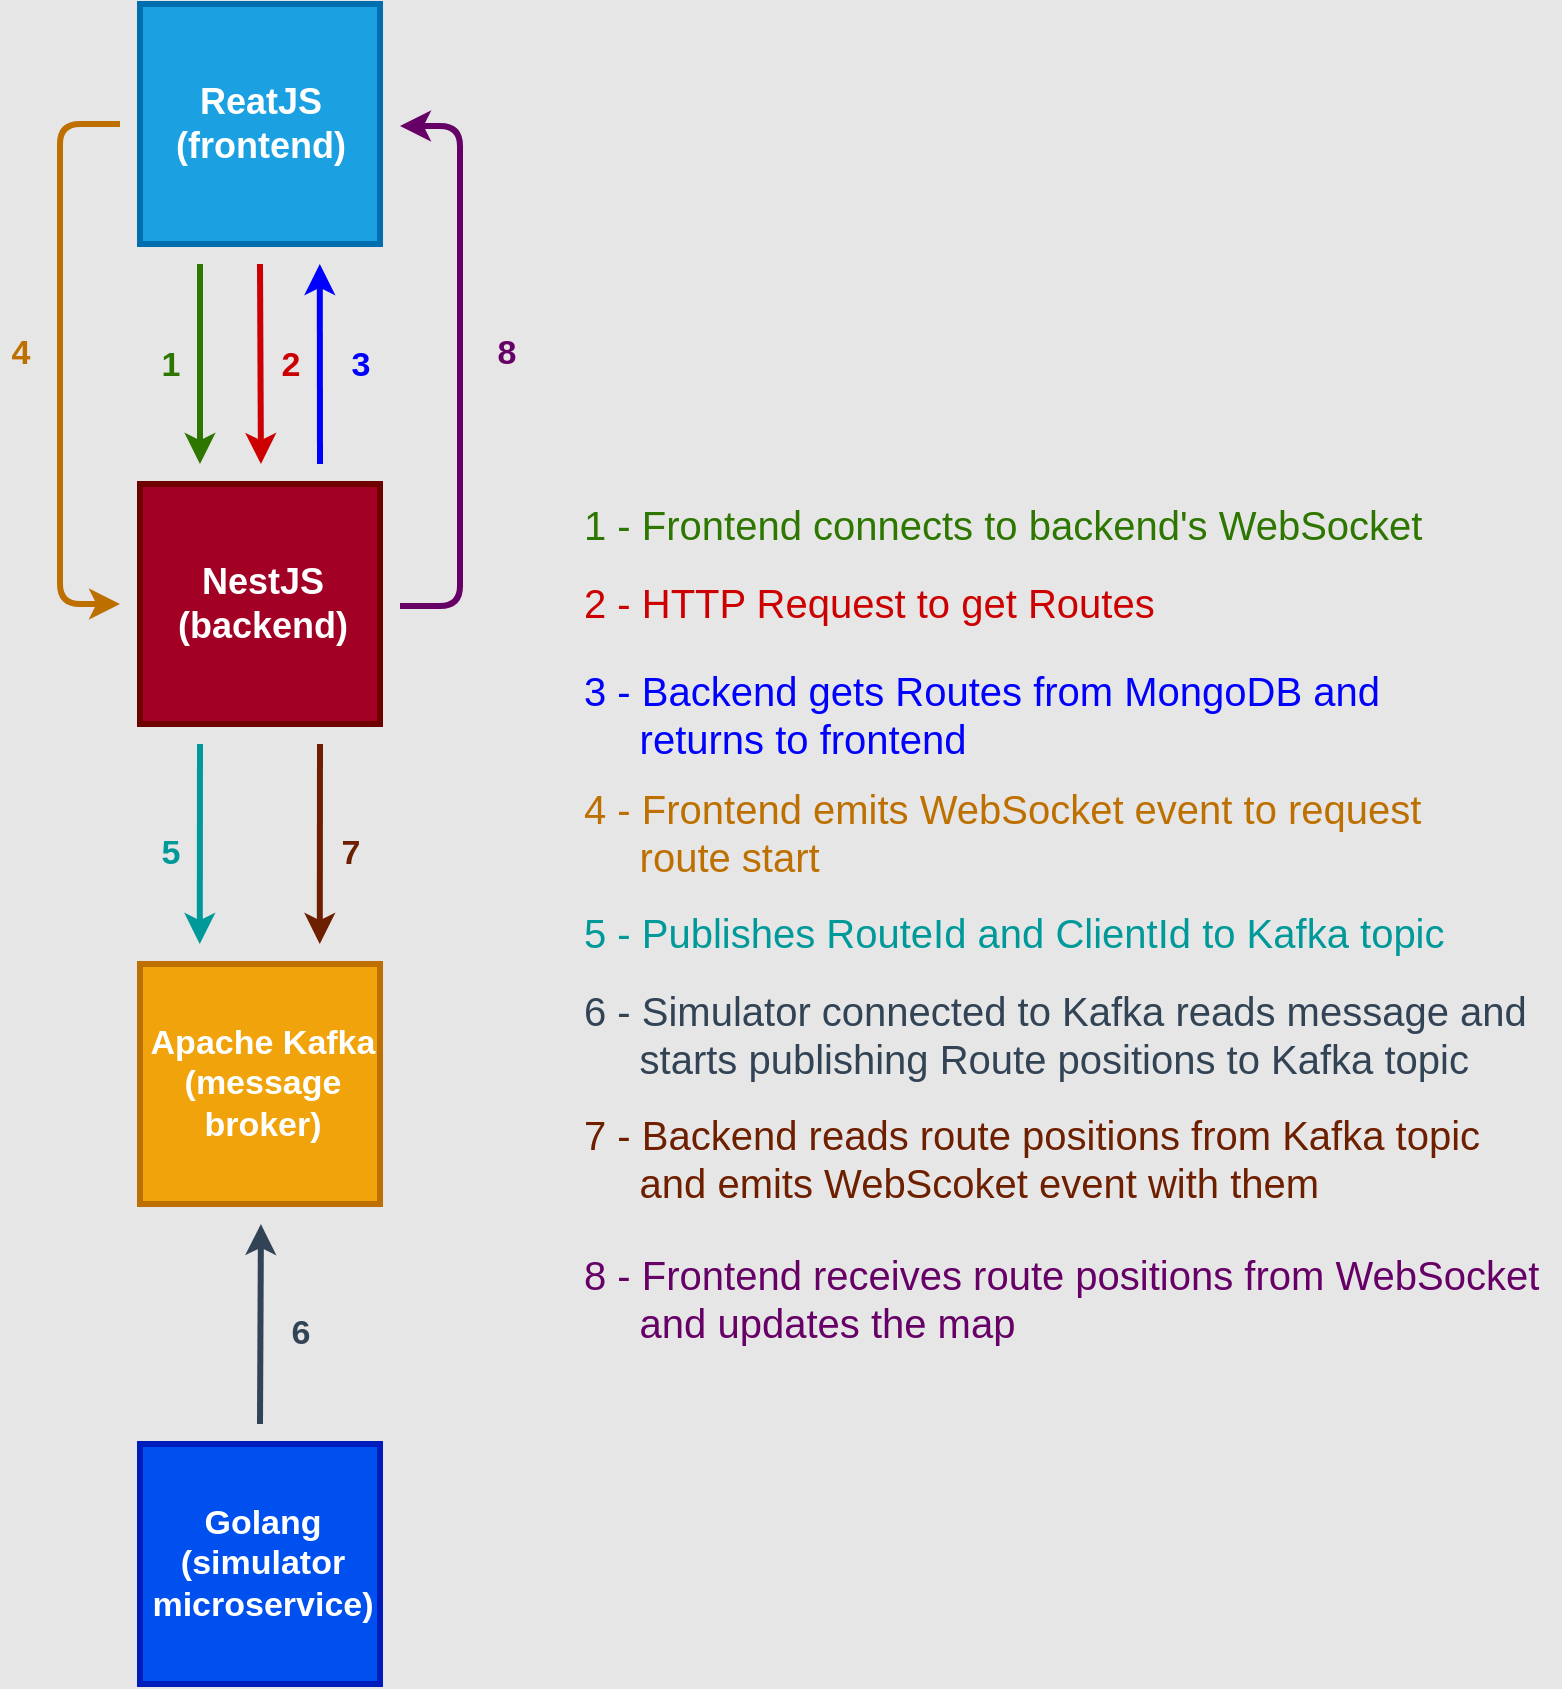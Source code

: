 <mxfile>
    <diagram id="8EirVNu_6AtDNZnTqa_H" name="Page-1">
        <mxGraphModel dx="1015" dy="782" grid="0" gridSize="10" guides="1" tooltips="1" connect="1" arrows="1" fold="1" page="1" pageScale="1" pageWidth="827" pageHeight="1169" background="#E6E6E6" math="0" shadow="0">
            <root>
                <mxCell id="0"/>
                <mxCell id="1" parent="0"/>
                <mxCell id="10" style="edgeStyle=none;html=1;fontSize=17;fontColor=#FFFFFF;fillColor=#60a917;strokeColor=#2D7600;strokeWidth=3;" parent="1" edge="1">
                    <mxGeometry relative="1" as="geometry">
                        <mxPoint x="130" y="290" as="sourcePoint"/>
                        <mxPoint x="130" y="390" as="targetPoint"/>
                    </mxGeometry>
                </mxCell>
                <mxCell id="12" style="edgeStyle=none;html=1;fontSize=17;fontColor=#FF0000;strokeColor=#CC0000;strokeWidth=3;fillColor=#d80073;" parent="1" edge="1">
                    <mxGeometry relative="1" as="geometry">
                        <mxPoint x="160.471" y="390" as="targetPoint"/>
                        <mxPoint x="160" y="290" as="sourcePoint"/>
                    </mxGeometry>
                </mxCell>
                <mxCell id="16" style="edgeStyle=none;html=1;fontSize=17;fontColor=#314354;strokeColor=#BD7000;strokeWidth=3;fillColor=#f0a30a;" parent="1" edge="1">
                    <mxGeometry relative="1" as="geometry">
                        <mxPoint x="90" y="220" as="sourcePoint"/>
                        <mxPoint x="90" y="460" as="targetPoint"/>
                        <Array as="points">
                            <mxPoint x="60" y="220"/>
                            <mxPoint x="60" y="460"/>
                        </Array>
                    </mxGeometry>
                </mxCell>
                <mxCell id="2" value="" style="whiteSpace=wrap;html=1;aspect=fixed;fillColor=#1ba1e2;fontColor=#ffffff;strokeColor=#006EAF;strokeWidth=3;" parent="1" vertex="1">
                    <mxGeometry x="100" y="160" width="120" height="120" as="geometry"/>
                </mxCell>
                <mxCell id="3" value="ReatJS&lt;br style=&quot;font-size: 18px;&quot;&gt;(frontend)" style="text;html=1;resizable=0;autosize=1;align=center;verticalAlign=middle;points=[];fillColor=none;strokeColor=none;rounded=0;fontColor=#FFFFFF;fontStyle=1;fontSize=18;" parent="1" vertex="1">
                    <mxGeometry x="112.5" y="196" width="95" height="48" as="geometry"/>
                </mxCell>
                <mxCell id="14" style="edgeStyle=none;html=1;fontSize=17;fontColor=#A50040;strokeColor=#0000FF;strokeWidth=3;fillColor=#647687;" parent="1" edge="1">
                    <mxGeometry relative="1" as="geometry">
                        <mxPoint x="189.882" y="290" as="targetPoint"/>
                        <mxPoint x="190" y="390" as="sourcePoint"/>
                    </mxGeometry>
                </mxCell>
                <mxCell id="18" style="edgeStyle=none;html=1;fontSize=17;fontColor=#C73500;strokeColor=#009999;strokeWidth=3;fillColor=#e3c800;" parent="1" edge="1">
                    <mxGeometry relative="1" as="geometry">
                        <mxPoint x="129.882" y="630" as="targetPoint"/>
                        <mxPoint x="130" y="530" as="sourcePoint"/>
                    </mxGeometry>
                </mxCell>
                <mxCell id="22" style="edgeStyle=none;html=1;fontSize=17;fontColor=#FF8000;strokeColor=#6D1F00;strokeWidth=3;fillColor=#a0522d;" parent="1" edge="1">
                    <mxGeometry relative="1" as="geometry">
                        <mxPoint x="189.882" y="630" as="targetPoint"/>
                        <mxPoint x="190" y="530" as="sourcePoint"/>
                    </mxGeometry>
                </mxCell>
                <mxCell id="4" value="" style="whiteSpace=wrap;html=1;aspect=fixed;fillColor=#a20025;fontColor=#ffffff;strokeColor=#6F0000;strokeWidth=3;" parent="1" vertex="1">
                    <mxGeometry x="100" y="400" width="120" height="120" as="geometry"/>
                </mxCell>
                <mxCell id="5" value="NestJS&lt;br&gt;(backend)" style="text;html=1;resizable=0;autosize=1;align=center;verticalAlign=middle;points=[];fillColor=none;strokeColor=none;rounded=0;fontColor=#FFFFFF;fontStyle=1;fontSize=18;" parent="1" vertex="1">
                    <mxGeometry x="110.5" y="435" width="100" height="50" as="geometry"/>
                </mxCell>
                <mxCell id="6" value="" style="whiteSpace=wrap;html=1;aspect=fixed;fillColor=#f0a30a;fontColor=#000000;strokeColor=#BD7000;strokeWidth=3;" parent="1" vertex="1">
                    <mxGeometry x="100" y="640" width="120" height="120" as="geometry"/>
                </mxCell>
                <mxCell id="7" value="Apache Kafka&lt;br style=&quot;font-size: 17px;&quot;&gt;(message&lt;br style=&quot;font-size: 17px;&quot;&gt;broker)" style="text;html=1;resizable=0;autosize=1;align=center;verticalAlign=middle;points=[];fillColor=none;strokeColor=none;rounded=0;fontColor=#FFFFFF;fontStyle=1;fontSize=17;" parent="1" vertex="1">
                    <mxGeometry x="95.5" y="665" width="130" height="70" as="geometry"/>
                </mxCell>
                <mxCell id="20" style="edgeStyle=none;html=1;fontSize=17;fontColor=#00CCCC;strokeColor=#314354;strokeWidth=3;fillColor=#e51400;" parent="1" edge="1">
                    <mxGeometry relative="1" as="geometry">
                        <mxPoint x="160.471" y="770" as="targetPoint"/>
                        <mxPoint x="160" y="870" as="sourcePoint"/>
                    </mxGeometry>
                </mxCell>
                <mxCell id="8" value="" style="whiteSpace=wrap;html=1;aspect=fixed;fillColor=#0050ef;fontColor=#ffffff;strokeColor=#001DBC;strokeWidth=3;" parent="1" vertex="1">
                    <mxGeometry x="100" y="880" width="120" height="120" as="geometry"/>
                </mxCell>
                <mxCell id="9" value="Golang&lt;br style=&quot;font-size: 17px;&quot;&gt;(simulator&lt;br style=&quot;font-size: 17px;&quot;&gt;microservice)" style="text;html=1;resizable=0;autosize=1;align=center;verticalAlign=middle;points=[];fillColor=none;strokeColor=none;rounded=0;fontColor=#FFFFFF;fontStyle=1;fontSize=17;" parent="1" vertex="1">
                    <mxGeometry x="95.5" y="905" width="130" height="70" as="geometry"/>
                </mxCell>
                <mxCell id="11" value="&lt;font color=&quot;#2d7600&quot;&gt;1&lt;/font&gt;" style="text;html=1;resizable=0;autosize=1;align=center;verticalAlign=middle;points=[];fillColor=none;strokeColor=none;rounded=0;fontSize=17;fontColor=#FFFFFF;fontStyle=1" parent="1" vertex="1">
                    <mxGeometry x="105" y="326" width="20" height="30" as="geometry"/>
                </mxCell>
                <mxCell id="13" value="&lt;font color=&quot;#cc0000&quot;&gt;2&lt;/font&gt;" style="text;html=1;resizable=0;autosize=1;align=center;verticalAlign=middle;points=[];fillColor=none;strokeColor=none;rounded=0;fontSize=17;fontColor=#FF0000;fontStyle=1" parent="1" vertex="1">
                    <mxGeometry x="165" y="326" width="20" height="30" as="geometry"/>
                </mxCell>
                <mxCell id="15" value="&lt;font color=&quot;#0000ff&quot;&gt;3&lt;/font&gt;" style="text;html=1;resizable=0;autosize=1;align=center;verticalAlign=middle;points=[];fillColor=none;strokeColor=none;rounded=0;fontSize=17;fontColor=#FF0000;fontStyle=1" parent="1" vertex="1">
                    <mxGeometry x="200" y="326" width="20" height="30" as="geometry"/>
                </mxCell>
                <mxCell id="17" value="&lt;b&gt;&lt;font color=&quot;#bd7000&quot;&gt;4&lt;/font&gt;&lt;/b&gt;" style="text;html=1;resizable=0;autosize=1;align=center;verticalAlign=middle;points=[];fillColor=none;strokeColor=none;rounded=0;fontSize=17;fontColor=#FF0000;" parent="1" vertex="1">
                    <mxGeometry x="30" y="320" width="20" height="30" as="geometry"/>
                </mxCell>
                <mxCell id="19" value="&lt;b&gt;&lt;font color=&quot;#009999&quot;&gt;5&lt;/font&gt;&lt;/b&gt;" style="text;html=1;resizable=0;autosize=1;align=center;verticalAlign=middle;points=[];fillColor=none;strokeColor=none;rounded=0;fontSize=17;fontColor=#FF0000;" parent="1" vertex="1">
                    <mxGeometry x="105" y="570" width="20" height="30" as="geometry"/>
                </mxCell>
                <mxCell id="21" value="&lt;b&gt;&lt;font color=&quot;#314354&quot;&gt;6&lt;/font&gt;&lt;/b&gt;" style="text;html=1;resizable=0;autosize=1;align=center;verticalAlign=middle;points=[];fillColor=none;strokeColor=none;rounded=0;fontSize=17;fontColor=#FF0000;" parent="1" vertex="1">
                    <mxGeometry x="170" y="810" width="20" height="30" as="geometry"/>
                </mxCell>
                <mxCell id="23" value="&lt;b&gt;&lt;font color=&quot;#6d1f00&quot;&gt;7&lt;/font&gt;&lt;/b&gt;" style="text;html=1;resizable=0;autosize=1;align=center;verticalAlign=middle;points=[];fillColor=none;strokeColor=none;rounded=0;fontSize=17;fontColor=#FF0000;" parent="1" vertex="1">
                    <mxGeometry x="195" y="570" width="20" height="30" as="geometry"/>
                </mxCell>
                <mxCell id="24" style="edgeStyle=none;html=1;fontSize=17;fontColor=#314354;strokeColor=#660066;strokeWidth=3;fillColor=#fa6800;" parent="1" edge="1">
                    <mxGeometry relative="1" as="geometry">
                        <mxPoint x="230" y="461" as="sourcePoint"/>
                        <mxPoint x="230" y="221" as="targetPoint"/>
                        <Array as="points">
                            <mxPoint x="260" y="461"/>
                            <mxPoint x="260" y="221"/>
                        </Array>
                    </mxGeometry>
                </mxCell>
                <mxCell id="26" value="&lt;b&gt;&lt;font color=&quot;#660066&quot;&gt;8&lt;/font&gt;&lt;/b&gt;" style="text;html=1;resizable=0;autosize=1;align=center;verticalAlign=middle;points=[];fillColor=none;strokeColor=none;rounded=0;fontSize=17;fontColor=#FF0000;" parent="1" vertex="1">
                    <mxGeometry x="273" y="320" width="20" height="30" as="geometry"/>
                </mxCell>
                <mxCell id="27" value="&lt;font color=&quot;#2d7600&quot; style=&quot;font-size: 20px;&quot;&gt;1 - Frontend connects to backend's WebSocket&lt;/font&gt;" style="text;html=1;resizable=0;autosize=1;align=left;verticalAlign=middle;points=[];fillColor=none;strokeColor=none;rounded=0;fontSize=20;fontColor=#660066;" parent="1" vertex="1">
                    <mxGeometry x="320" y="405" width="430" height="30" as="geometry"/>
                </mxCell>
                <mxCell id="29" value="&lt;font color=&quot;#cc0000&quot; style=&quot;font-size: 20px;&quot;&gt;2 - HTTP Request to get Routes&lt;/font&gt;" style="text;html=1;resizable=0;autosize=1;align=left;verticalAlign=middle;points=[];fillColor=none;strokeColor=none;rounded=0;fontSize=20;fontColor=#660066;" parent="1" vertex="1">
                    <mxGeometry x="320" y="444" width="300" height="30" as="geometry"/>
                </mxCell>
                <mxCell id="30" value="&lt;font color=&quot;#0000ff&quot; style=&quot;font-size: 20px;&quot;&gt;3 - Backend gets Routes from MongoDB and&lt;br style=&quot;font-size: 20px;&quot;&gt;&amp;nbsp; &amp;nbsp; &amp;nbsp;returns to frontend&lt;/font&gt;" style="text;html=1;resizable=0;autosize=1;align=left;verticalAlign=middle;points=[];fillColor=none;strokeColor=none;rounded=0;fontSize=20;fontColor=#660066;" parent="1" vertex="1">
                    <mxGeometry x="320" y="490" width="410" height="50" as="geometry"/>
                </mxCell>
                <mxCell id="31" value="&lt;font color=&quot;#bd7000&quot; style=&quot;font-size: 20px;&quot;&gt;4 - Frontend emits WebSocket event to request&lt;br style=&quot;font-size: 20px;&quot;&gt;&amp;nbsp; &amp;nbsp; &amp;nbsp;route start&lt;/font&gt;" style="text;html=1;resizable=0;autosize=1;align=left;verticalAlign=middle;points=[];fillColor=none;strokeColor=none;rounded=0;fontSize=20;fontColor=#660066;" parent="1" vertex="1">
                    <mxGeometry x="320" y="549" width="430" height="50" as="geometry"/>
                </mxCell>
                <mxCell id="32" value="&lt;font color=&quot;#009999&quot; style=&quot;font-size: 20px;&quot;&gt;5 - Publishes RouteId and ClientId to Kafka topic&lt;/font&gt;" style="text;html=1;resizable=0;autosize=1;align=left;verticalAlign=middle;points=[];fillColor=none;strokeColor=none;rounded=0;fontSize=20;fontColor=#660066;" parent="1" vertex="1">
                    <mxGeometry x="320" y="609" width="450" height="30" as="geometry"/>
                </mxCell>
                <mxCell id="33" value="&lt;font color=&quot;#314354&quot; style=&quot;font-size: 20px;&quot;&gt;6 - Simulator connected to Kafka reads message and&lt;br style=&quot;font-size: 20px;&quot;&gt;&amp;nbsp; &amp;nbsp; &amp;nbsp;starts publishing Route positions to Kafka topic&lt;/font&gt;" style="text;html=1;resizable=0;autosize=1;align=left;verticalAlign=middle;points=[];fillColor=none;strokeColor=none;rounded=0;fontSize=20;fontColor=#660066;" parent="1" vertex="1">
                    <mxGeometry x="320" y="650" width="490" height="50" as="geometry"/>
                </mxCell>
                <mxCell id="34" value="&lt;font color=&quot;#6d1f00&quot; style=&quot;font-size: 20px&quot;&gt;7 - Backend reads route positions from Kafka topic&lt;br style=&quot;font-size: 20px&quot;&gt;&amp;nbsp; &amp;nbsp; &amp;nbsp;and emits WebScoket event with them&lt;/font&gt;" style="text;html=1;resizable=0;autosize=1;align=left;verticalAlign=middle;points=[];fillColor=none;strokeColor=none;rounded=0;fontSize=20;fontColor=#660066;" parent="1" vertex="1">
                    <mxGeometry x="320" y="711" width="458" height="52" as="geometry"/>
                </mxCell>
                <mxCell id="35" value="8 - Frontend receives route positions from WebSocket&lt;br style=&quot;font-size: 20px&quot;&gt;&amp;nbsp; &amp;nbsp; &amp;nbsp;and updates the map" style="text;html=1;resizable=0;autosize=1;align=left;verticalAlign=middle;points=[];fillColor=none;strokeColor=none;rounded=0;fontSize=20;fontColor=#660066;" parent="1" vertex="1">
                    <mxGeometry x="320" y="781" width="488" height="52" as="geometry"/>
                </mxCell>
            </root>
        </mxGraphModel>
    </diagram>
</mxfile>